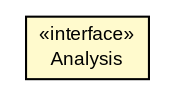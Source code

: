 #!/usr/local/bin/dot
#
# Class diagram 
# Generated by UMLGraph version R5_6-24-gf6e263 (http://www.umlgraph.org/)
#

digraph G {
	edge [fontname="arial",fontsize=10,labelfontname="arial",labelfontsize=10];
	node [fontname="arial",fontsize=10,shape=plaintext];
	nodesep=0.25;
	ranksep=0.5;
	// com.google.code.sbt.compiler.api.Analysis
	c50 [label=<<table title="com.google.code.sbt.compiler.api.Analysis" border="0" cellborder="1" cellspacing="0" cellpadding="2" port="p" bgcolor="lemonChiffon" href="./Analysis.html">
		<tr><td><table border="0" cellspacing="0" cellpadding="1">
<tr><td align="center" balign="center"> &#171;interface&#187; </td></tr>
<tr><td align="center" balign="center"> Analysis </td></tr>
		</table></td></tr>
		</table>>, URL="./Analysis.html", fontname="arial", fontcolor="black", fontsize=9.0];
}

